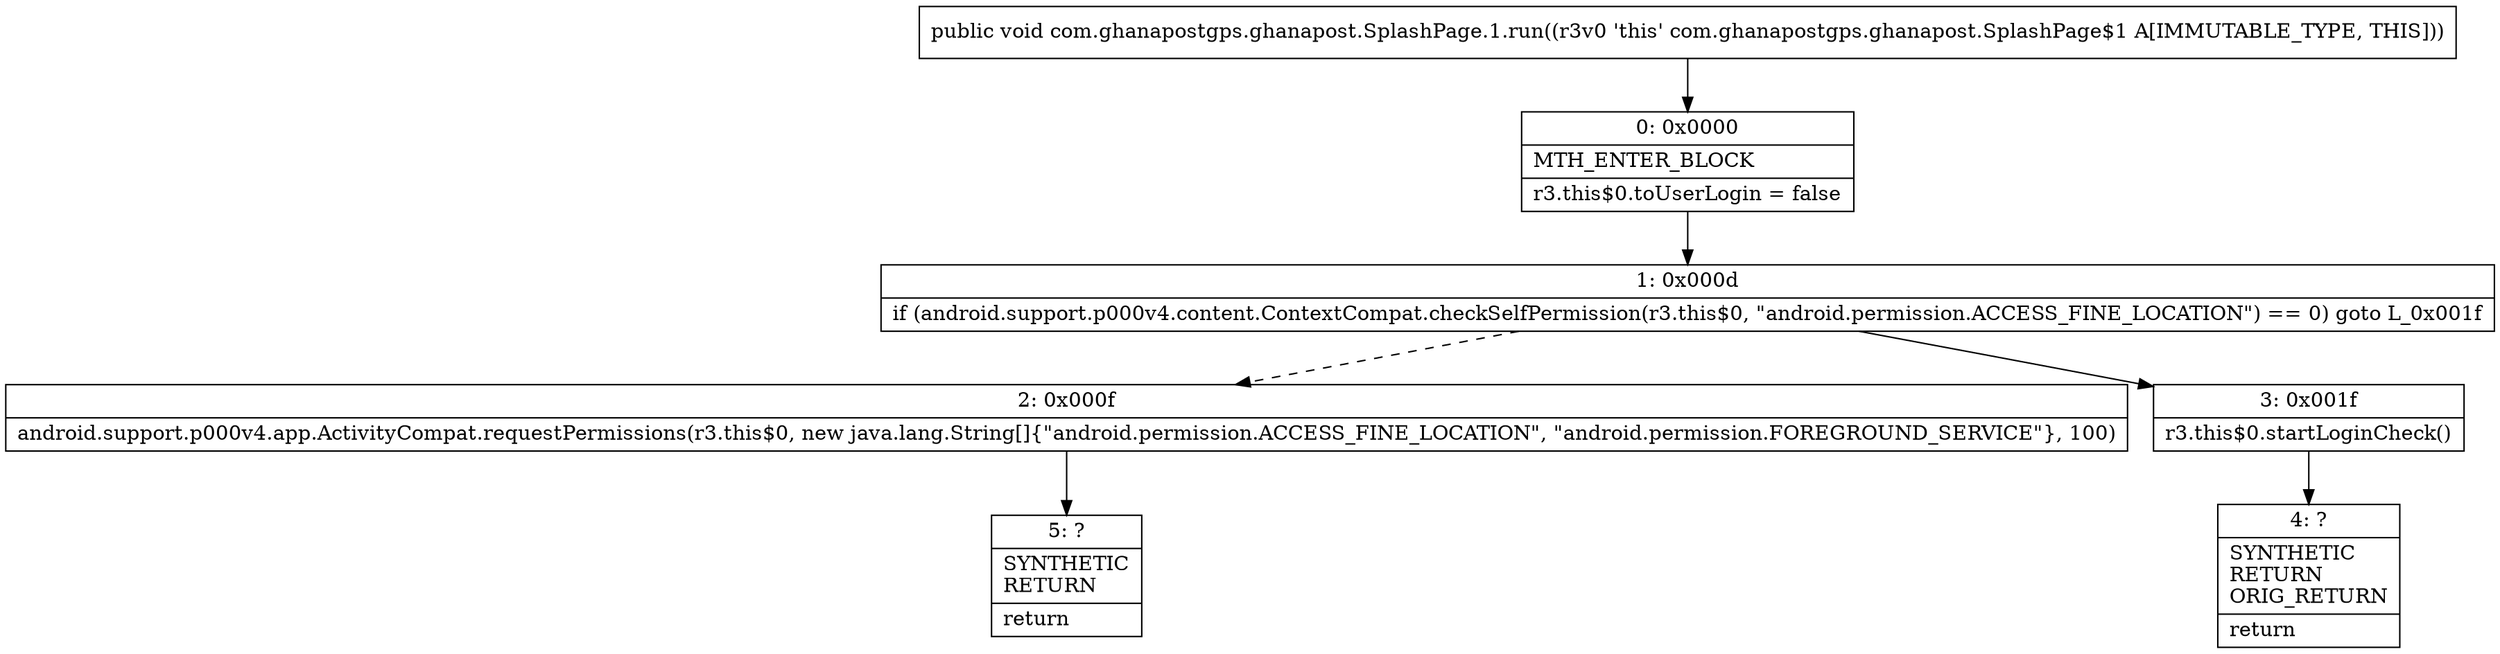 digraph "CFG forcom.ghanapostgps.ghanapost.SplashPage.1.run()V" {
Node_0 [shape=record,label="{0\:\ 0x0000|MTH_ENTER_BLOCK\l|r3.this$0.toUserLogin = false\l}"];
Node_1 [shape=record,label="{1\:\ 0x000d|if (android.support.p000v4.content.ContextCompat.checkSelfPermission(r3.this$0, \"android.permission.ACCESS_FINE_LOCATION\") == 0) goto L_0x001f\l}"];
Node_2 [shape=record,label="{2\:\ 0x000f|android.support.p000v4.app.ActivityCompat.requestPermissions(r3.this$0, new java.lang.String[]\{\"android.permission.ACCESS_FINE_LOCATION\", \"android.permission.FOREGROUND_SERVICE\"\}, 100)\l}"];
Node_3 [shape=record,label="{3\:\ 0x001f|r3.this$0.startLoginCheck()\l}"];
Node_4 [shape=record,label="{4\:\ ?|SYNTHETIC\lRETURN\lORIG_RETURN\l|return\l}"];
Node_5 [shape=record,label="{5\:\ ?|SYNTHETIC\lRETURN\l|return\l}"];
MethodNode[shape=record,label="{public void com.ghanapostgps.ghanapost.SplashPage.1.run((r3v0 'this' com.ghanapostgps.ghanapost.SplashPage$1 A[IMMUTABLE_TYPE, THIS])) }"];
MethodNode -> Node_0;
Node_0 -> Node_1;
Node_1 -> Node_2[style=dashed];
Node_1 -> Node_3;
Node_2 -> Node_5;
Node_3 -> Node_4;
}

